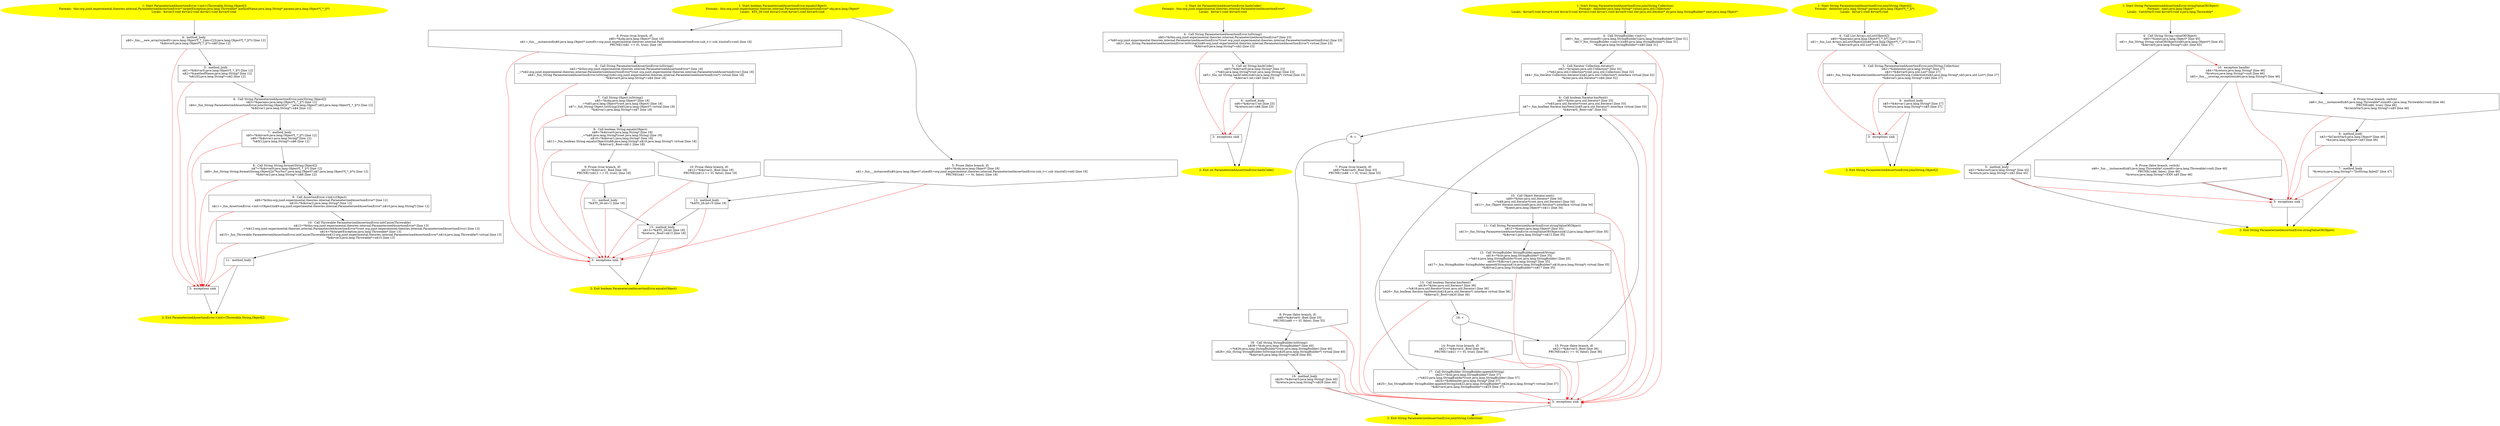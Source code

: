 /* @generated */
digraph cfg {
"org.junit.experimental.theories.internal.ParameterizedAssertionError.<init>(java.lang.Throwable,java.210fddaac3cef5e97d78d9be116874b1_1" [label="1: Start ParameterizedAssertionError.<init>(Throwable,String,Object[])\nFormals:  this:org.junit.experimental.theories.internal.ParameterizedAssertionError* targetException:java.lang.Throwable* methodName:java.lang.String* params:java.lang.Object*[_*_](*)\nLocals:  $irvar3:void $irvar2:void $irvar1:void $irvar0:void \n  " color=yellow style=filled]
	

	 "org.junit.experimental.theories.internal.ParameterizedAssertionError.<init>(java.lang.Throwable,java.210fddaac3cef5e97d78d9be116874b1_1" -> "org.junit.experimental.theories.internal.ParameterizedAssertionError.<init>(java.lang.Throwable,java.210fddaac3cef5e97d78d9be116874b1_4" ;
"org.junit.experimental.theories.internal.ParameterizedAssertionError.<init>(java.lang.Throwable,java.210fddaac3cef5e97d78d9be116874b1_2" [label="2: Exit ParameterizedAssertionError.<init>(Throwable,String,Object[]) \n  " color=yellow style=filled]
	

"org.junit.experimental.theories.internal.ParameterizedAssertionError.<init>(java.lang.Throwable,java.210fddaac3cef5e97d78d9be116874b1_3" [label="3:  exceptions sink \n  " shape="box"]
	

	 "org.junit.experimental.theories.internal.ParameterizedAssertionError.<init>(java.lang.Throwable,java.210fddaac3cef5e97d78d9be116874b1_3" -> "org.junit.experimental.theories.internal.ParameterizedAssertionError.<init>(java.lang.Throwable,java.210fddaac3cef5e97d78d9be116874b1_2" ;
"org.junit.experimental.theories.internal.ParameterizedAssertionError.<init>(java.lang.Throwable,java.210fddaac3cef5e97d78d9be116874b1_4" [label="4:  method_body \n   n$0=_fun___new_array(sizeof(t=java.lang.Object*[_*_];len=[2]):java.lang.Object*[_*_](*)) [line 12]\n  *&$irvar0:java.lang.Object*[_*_](*)=n$0 [line 12]\n " shape="box"]
	

	 "org.junit.experimental.theories.internal.ParameterizedAssertionError.<init>(java.lang.Throwable,java.210fddaac3cef5e97d78d9be116874b1_4" -> "org.junit.experimental.theories.internal.ParameterizedAssertionError.<init>(java.lang.Throwable,java.210fddaac3cef5e97d78d9be116874b1_5" ;
	 "org.junit.experimental.theories.internal.ParameterizedAssertionError.<init>(java.lang.Throwable,java.210fddaac3cef5e97d78d9be116874b1_4" -> "org.junit.experimental.theories.internal.ParameterizedAssertionError.<init>(java.lang.Throwable,java.210fddaac3cef5e97d78d9be116874b1_3" [color="red" ];
"org.junit.experimental.theories.internal.ParameterizedAssertionError.<init>(java.lang.Throwable,java.210fddaac3cef5e97d78d9be116874b1_5" [label="5:  method_body \n   n$1=*&$irvar0:java.lang.Object*[_*_](*) [line 12]\n  n$2=*&methodName:java.lang.String* [line 12]\n  *n$1[0]:java.lang.String*=n$2 [line 12]\n " shape="box"]
	

	 "org.junit.experimental.theories.internal.ParameterizedAssertionError.<init>(java.lang.Throwable,java.210fddaac3cef5e97d78d9be116874b1_5" -> "org.junit.experimental.theories.internal.ParameterizedAssertionError.<init>(java.lang.Throwable,java.210fddaac3cef5e97d78d9be116874b1_6" ;
	 "org.junit.experimental.theories.internal.ParameterizedAssertionError.<init>(java.lang.Throwable,java.210fddaac3cef5e97d78d9be116874b1_5" -> "org.junit.experimental.theories.internal.ParameterizedAssertionError.<init>(java.lang.Throwable,java.210fddaac3cef5e97d78d9be116874b1_3" [color="red" ];
"org.junit.experimental.theories.internal.ParameterizedAssertionError.<init>(java.lang.Throwable,java.210fddaac3cef5e97d78d9be116874b1_6" [label="6:  Call String ParameterizedAssertionError.join(String,Object[]) \n   n$3=*&params:java.lang.Object*[_*_](*) [line 12]\n  n$4=_fun_String ParameterizedAssertionError.join(String,Object[])(\", \":java.lang.Object*,n$3:java.lang.Object*[_*_](*)) [line 12]\n  *&$irvar1:java.lang.String*=n$4 [line 12]\n " shape="box"]
	

	 "org.junit.experimental.theories.internal.ParameterizedAssertionError.<init>(java.lang.Throwable,java.210fddaac3cef5e97d78d9be116874b1_6" -> "org.junit.experimental.theories.internal.ParameterizedAssertionError.<init>(java.lang.Throwable,java.210fddaac3cef5e97d78d9be116874b1_7" ;
	 "org.junit.experimental.theories.internal.ParameterizedAssertionError.<init>(java.lang.Throwable,java.210fddaac3cef5e97d78d9be116874b1_6" -> "org.junit.experimental.theories.internal.ParameterizedAssertionError.<init>(java.lang.Throwable,java.210fddaac3cef5e97d78d9be116874b1_3" [color="red" ];
"org.junit.experimental.theories.internal.ParameterizedAssertionError.<init>(java.lang.Throwable,java.210fddaac3cef5e97d78d9be116874b1_7" [label="7:  method_body \n   n$5=*&$irvar0:java.lang.Object*[_*_](*) [line 12]\n  n$6=*&$irvar1:java.lang.String* [line 12]\n  *n$5[1]:java.lang.String*=n$6 [line 12]\n " shape="box"]
	

	 "org.junit.experimental.theories.internal.ParameterizedAssertionError.<init>(java.lang.Throwable,java.210fddaac3cef5e97d78d9be116874b1_7" -> "org.junit.experimental.theories.internal.ParameterizedAssertionError.<init>(java.lang.Throwable,java.210fddaac3cef5e97d78d9be116874b1_8" ;
	 "org.junit.experimental.theories.internal.ParameterizedAssertionError.<init>(java.lang.Throwable,java.210fddaac3cef5e97d78d9be116874b1_7" -> "org.junit.experimental.theories.internal.ParameterizedAssertionError.<init>(java.lang.Throwable,java.210fddaac3cef5e97d78d9be116874b1_3" [color="red" ];
"org.junit.experimental.theories.internal.ParameterizedAssertionError.<init>(java.lang.Throwable,java.210fddaac3cef5e97d78d9be116874b1_8" [label="8:  Call String String.format(String,Object[]) \n   n$7=*&$irvar0:java.lang.Object*[_*_](*) [line 12]\n  n$8=_fun_String String.format(String,Object[])(\"%s(%s)\":java.lang.Object*,n$7:java.lang.Object*[_*_](*)) [line 12]\n  *&$irvar2:java.lang.String*=n$8 [line 12]\n " shape="box"]
	

	 "org.junit.experimental.theories.internal.ParameterizedAssertionError.<init>(java.lang.Throwable,java.210fddaac3cef5e97d78d9be116874b1_8" -> "org.junit.experimental.theories.internal.ParameterizedAssertionError.<init>(java.lang.Throwable,java.210fddaac3cef5e97d78d9be116874b1_9" ;
	 "org.junit.experimental.theories.internal.ParameterizedAssertionError.<init>(java.lang.Throwable,java.210fddaac3cef5e97d78d9be116874b1_8" -> "org.junit.experimental.theories.internal.ParameterizedAssertionError.<init>(java.lang.Throwable,java.210fddaac3cef5e97d78d9be116874b1_3" [color="red" ];
"org.junit.experimental.theories.internal.ParameterizedAssertionError.<init>(java.lang.Throwable,java.210fddaac3cef5e97d78d9be116874b1_9" [label="9:  Call AssertionError.<init>(Object) \n   n$9=*&this:org.junit.experimental.theories.internal.ParameterizedAssertionError* [line 12]\n  n$10=*&$irvar2:java.lang.String* [line 12]\n  n$11=_fun_AssertionError.<init>(Object)(n$9:org.junit.experimental.theories.internal.ParameterizedAssertionError*,n$10:java.lang.String*) [line 12]\n " shape="box"]
	

	 "org.junit.experimental.theories.internal.ParameterizedAssertionError.<init>(java.lang.Throwable,java.210fddaac3cef5e97d78d9be116874b1_9" -> "org.junit.experimental.theories.internal.ParameterizedAssertionError.<init>(java.lang.Throwable,java.210fddaac3cef5e97d78d9be116874b1_10" ;
	 "org.junit.experimental.theories.internal.ParameterizedAssertionError.<init>(java.lang.Throwable,java.210fddaac3cef5e97d78d9be116874b1_9" -> "org.junit.experimental.theories.internal.ParameterizedAssertionError.<init>(java.lang.Throwable,java.210fddaac3cef5e97d78d9be116874b1_3" [color="red" ];
"org.junit.experimental.theories.internal.ParameterizedAssertionError.<init>(java.lang.Throwable,java.210fddaac3cef5e97d78d9be116874b1_10" [label="10:  Call Throwable ParameterizedAssertionError.initCause(Throwable) \n   n$12=*&this:org.junit.experimental.theories.internal.ParameterizedAssertionError* [line 13]\n  _=*n$12:org.junit.experimental.theories.internal.ParameterizedAssertionError*(root org.junit.experimental.theories.internal.ParameterizedAssertionError) [line 13]\n  n$14=*&targetException:java.lang.Throwable* [line 13]\n  n$15=_fun_Throwable ParameterizedAssertionError.initCause(Throwable)(n$12:org.junit.experimental.theories.internal.ParameterizedAssertionError*,n$14:java.lang.Throwable*) virtual [line 13]\n  *&$irvar3:java.lang.Throwable*=n$15 [line 13]\n " shape="box"]
	

	 "org.junit.experimental.theories.internal.ParameterizedAssertionError.<init>(java.lang.Throwable,java.210fddaac3cef5e97d78d9be116874b1_10" -> "org.junit.experimental.theories.internal.ParameterizedAssertionError.<init>(java.lang.Throwable,java.210fddaac3cef5e97d78d9be116874b1_11" ;
	 "org.junit.experimental.theories.internal.ParameterizedAssertionError.<init>(java.lang.Throwable,java.210fddaac3cef5e97d78d9be116874b1_10" -> "org.junit.experimental.theories.internal.ParameterizedAssertionError.<init>(java.lang.Throwable,java.210fddaac3cef5e97d78d9be116874b1_3" [color="red" ];
"org.junit.experimental.theories.internal.ParameterizedAssertionError.<init>(java.lang.Throwable,java.210fddaac3cef5e97d78d9be116874b1_11" [label="11:  method_body \n  " shape="box"]
	

	 "org.junit.experimental.theories.internal.ParameterizedAssertionError.<init>(java.lang.Throwable,java.210fddaac3cef5e97d78d9be116874b1_11" -> "org.junit.experimental.theories.internal.ParameterizedAssertionError.<init>(java.lang.Throwable,java.210fddaac3cef5e97d78d9be116874b1_2" ;
	 "org.junit.experimental.theories.internal.ParameterizedAssertionError.<init>(java.lang.Throwable,java.210fddaac3cef5e97d78d9be116874b1_11" -> "org.junit.experimental.theories.internal.ParameterizedAssertionError.<init>(java.lang.Throwable,java.210fddaac3cef5e97d78d9be116874b1_3" [color="red" ];
"org.junit.experimental.theories.internal.ParameterizedAssertionError.equals(java.lang.Object):boolea.cec1b557834b8a85654606fbb4378b19_1" [label="1: Start boolean ParameterizedAssertionError.equals(Object)\nFormals:  this:org.junit.experimental.theories.internal.ParameterizedAssertionError* obj:java.lang.Object*\nLocals:  $T0_26:void $irvar2:void $irvar1:void $irvar0:void \n  " color=yellow style=filled]
	

	 "org.junit.experimental.theories.internal.ParameterizedAssertionError.equals(java.lang.Object):boolea.cec1b557834b8a85654606fbb4378b19_1" -> "org.junit.experimental.theories.internal.ParameterizedAssertionError.equals(java.lang.Object):boolea.cec1b557834b8a85654606fbb4378b19_4" ;
	 "org.junit.experimental.theories.internal.ParameterizedAssertionError.equals(java.lang.Object):boolea.cec1b557834b8a85654606fbb4378b19_1" -> "org.junit.experimental.theories.internal.ParameterizedAssertionError.equals(java.lang.Object):boolea.cec1b557834b8a85654606fbb4378b19_5" ;
"org.junit.experimental.theories.internal.ParameterizedAssertionError.equals(java.lang.Object):boolea.cec1b557834b8a85654606fbb4378b19_2" [label="2: Exit boolean ParameterizedAssertionError.equals(Object) \n  " color=yellow style=filled]
	

"org.junit.experimental.theories.internal.ParameterizedAssertionError.equals(java.lang.Object):boolea.cec1b557834b8a85654606fbb4378b19_3" [label="3:  exceptions sink \n  " shape="box"]
	

	 "org.junit.experimental.theories.internal.ParameterizedAssertionError.equals(java.lang.Object):boolea.cec1b557834b8a85654606fbb4378b19_3" -> "org.junit.experimental.theories.internal.ParameterizedAssertionError.equals(java.lang.Object):boolea.cec1b557834b8a85654606fbb4378b19_2" ;
"org.junit.experimental.theories.internal.ParameterizedAssertionError.equals(java.lang.Object):boolea.cec1b557834b8a85654606fbb4378b19_4" [label="4: Prune (true branch, if) \n   n$0=*&obj:java.lang.Object* [line 18]\n  n$1=_fun___instanceof(n$0:java.lang.Object*,sizeof(t=org.junit.experimental.theories.internal.ParameterizedAssertionError;sub_t=( sub )(instof)):void) [line 18]\n  PRUNE(!(n$1 == 0), true); [line 18]\n " shape="invhouse"]
	

	 "org.junit.experimental.theories.internal.ParameterizedAssertionError.equals(java.lang.Object):boolea.cec1b557834b8a85654606fbb4378b19_4" -> "org.junit.experimental.theories.internal.ParameterizedAssertionError.equals(java.lang.Object):boolea.cec1b557834b8a85654606fbb4378b19_6" ;
	 "org.junit.experimental.theories.internal.ParameterizedAssertionError.equals(java.lang.Object):boolea.cec1b557834b8a85654606fbb4378b19_4" -> "org.junit.experimental.theories.internal.ParameterizedAssertionError.equals(java.lang.Object):boolea.cec1b557834b8a85654606fbb4378b19_3" [color="red" ];
"org.junit.experimental.theories.internal.ParameterizedAssertionError.equals(java.lang.Object):boolea.cec1b557834b8a85654606fbb4378b19_5" [label="5: Prune (false branch, if) \n   n$0=*&obj:java.lang.Object* [line 18]\n  n$1=_fun___instanceof(n$0:java.lang.Object*,sizeof(t=org.junit.experimental.theories.internal.ParameterizedAssertionError;sub_t=( sub )(instof)):void) [line 18]\n  PRUNE((n$1 == 0), false); [line 18]\n " shape="invhouse"]
	

	 "org.junit.experimental.theories.internal.ParameterizedAssertionError.equals(java.lang.Object):boolea.cec1b557834b8a85654606fbb4378b19_5" -> "org.junit.experimental.theories.internal.ParameterizedAssertionError.equals(java.lang.Object):boolea.cec1b557834b8a85654606fbb4378b19_12" ;
	 "org.junit.experimental.theories.internal.ParameterizedAssertionError.equals(java.lang.Object):boolea.cec1b557834b8a85654606fbb4378b19_5" -> "org.junit.experimental.theories.internal.ParameterizedAssertionError.equals(java.lang.Object):boolea.cec1b557834b8a85654606fbb4378b19_3" [color="red" ];
"org.junit.experimental.theories.internal.ParameterizedAssertionError.equals(java.lang.Object):boolea.cec1b557834b8a85654606fbb4378b19_6" [label="6:  Call String ParameterizedAssertionError.toString() \n   n$2=*&this:org.junit.experimental.theories.internal.ParameterizedAssertionError* [line 18]\n  _=*n$2:org.junit.experimental.theories.internal.ParameterizedAssertionError*(root org.junit.experimental.theories.internal.ParameterizedAssertionError) [line 18]\n  n$4=_fun_String ParameterizedAssertionError.toString()(n$2:org.junit.experimental.theories.internal.ParameterizedAssertionError*) virtual [line 18]\n  *&$irvar0:java.lang.String*=n$4 [line 18]\n " shape="box"]
	

	 "org.junit.experimental.theories.internal.ParameterizedAssertionError.equals(java.lang.Object):boolea.cec1b557834b8a85654606fbb4378b19_6" -> "org.junit.experimental.theories.internal.ParameterizedAssertionError.equals(java.lang.Object):boolea.cec1b557834b8a85654606fbb4378b19_7" ;
	 "org.junit.experimental.theories.internal.ParameterizedAssertionError.equals(java.lang.Object):boolea.cec1b557834b8a85654606fbb4378b19_6" -> "org.junit.experimental.theories.internal.ParameterizedAssertionError.equals(java.lang.Object):boolea.cec1b557834b8a85654606fbb4378b19_3" [color="red" ];
"org.junit.experimental.theories.internal.ParameterizedAssertionError.equals(java.lang.Object):boolea.cec1b557834b8a85654606fbb4378b19_7" [label="7:  Call String Object.toString() \n   n$5=*&obj:java.lang.Object* [line 18]\n  _=*n$5:java.lang.Object*(root java.lang.Object) [line 18]\n  n$7=_fun_String Object.toString()(n$5:java.lang.Object*) virtual [line 18]\n  *&$irvar1:java.lang.String*=n$7 [line 18]\n " shape="box"]
	

	 "org.junit.experimental.theories.internal.ParameterizedAssertionError.equals(java.lang.Object):boolea.cec1b557834b8a85654606fbb4378b19_7" -> "org.junit.experimental.theories.internal.ParameterizedAssertionError.equals(java.lang.Object):boolea.cec1b557834b8a85654606fbb4378b19_8" ;
	 "org.junit.experimental.theories.internal.ParameterizedAssertionError.equals(java.lang.Object):boolea.cec1b557834b8a85654606fbb4378b19_7" -> "org.junit.experimental.theories.internal.ParameterizedAssertionError.equals(java.lang.Object):boolea.cec1b557834b8a85654606fbb4378b19_3" [color="red" ];
"org.junit.experimental.theories.internal.ParameterizedAssertionError.equals(java.lang.Object):boolea.cec1b557834b8a85654606fbb4378b19_8" [label="8:  Call boolean String.equals(Object) \n   n$8=*&$irvar0:java.lang.String* [line 18]\n  _=*n$8:java.lang.String*(root java.lang.String) [line 18]\n  n$10=*&$irvar1:java.lang.String* [line 18]\n  n$11=_fun_boolean String.equals(Object)(n$8:java.lang.String*,n$10:java.lang.String*) virtual [line 18]\n  *&$irvar2:_Bool=n$11 [line 18]\n " shape="box"]
	

	 "org.junit.experimental.theories.internal.ParameterizedAssertionError.equals(java.lang.Object):boolea.cec1b557834b8a85654606fbb4378b19_8" -> "org.junit.experimental.theories.internal.ParameterizedAssertionError.equals(java.lang.Object):boolea.cec1b557834b8a85654606fbb4378b19_9" ;
	 "org.junit.experimental.theories.internal.ParameterizedAssertionError.equals(java.lang.Object):boolea.cec1b557834b8a85654606fbb4378b19_8" -> "org.junit.experimental.theories.internal.ParameterizedAssertionError.equals(java.lang.Object):boolea.cec1b557834b8a85654606fbb4378b19_10" ;
	 "org.junit.experimental.theories.internal.ParameterizedAssertionError.equals(java.lang.Object):boolea.cec1b557834b8a85654606fbb4378b19_8" -> "org.junit.experimental.theories.internal.ParameterizedAssertionError.equals(java.lang.Object):boolea.cec1b557834b8a85654606fbb4378b19_3" [color="red" ];
"org.junit.experimental.theories.internal.ParameterizedAssertionError.equals(java.lang.Object):boolea.cec1b557834b8a85654606fbb4378b19_9" [label="9: Prune (true branch, if) \n   n$12=*&$irvar2:_Bool [line 18]\n  PRUNE(!(n$12 == 0), true); [line 18]\n " shape="invhouse"]
	

	 "org.junit.experimental.theories.internal.ParameterizedAssertionError.equals(java.lang.Object):boolea.cec1b557834b8a85654606fbb4378b19_9" -> "org.junit.experimental.theories.internal.ParameterizedAssertionError.equals(java.lang.Object):boolea.cec1b557834b8a85654606fbb4378b19_11" ;
	 "org.junit.experimental.theories.internal.ParameterizedAssertionError.equals(java.lang.Object):boolea.cec1b557834b8a85654606fbb4378b19_9" -> "org.junit.experimental.theories.internal.ParameterizedAssertionError.equals(java.lang.Object):boolea.cec1b557834b8a85654606fbb4378b19_3" [color="red" ];
"org.junit.experimental.theories.internal.ParameterizedAssertionError.equals(java.lang.Object):boolea.cec1b557834b8a85654606fbb4378b19_10" [label="10: Prune (false branch, if) \n   n$12=*&$irvar2:_Bool [line 18]\n  PRUNE((n$12 == 0), false); [line 18]\n " shape="invhouse"]
	

	 "org.junit.experimental.theories.internal.ParameterizedAssertionError.equals(java.lang.Object):boolea.cec1b557834b8a85654606fbb4378b19_10" -> "org.junit.experimental.theories.internal.ParameterizedAssertionError.equals(java.lang.Object):boolea.cec1b557834b8a85654606fbb4378b19_12" ;
	 "org.junit.experimental.theories.internal.ParameterizedAssertionError.equals(java.lang.Object):boolea.cec1b557834b8a85654606fbb4378b19_10" -> "org.junit.experimental.theories.internal.ParameterizedAssertionError.equals(java.lang.Object):boolea.cec1b557834b8a85654606fbb4378b19_3" [color="red" ];
"org.junit.experimental.theories.internal.ParameterizedAssertionError.equals(java.lang.Object):boolea.cec1b557834b8a85654606fbb4378b19_11" [label="11:  method_body \n   *&$T0_26:int=1 [line 18]\n " shape="box"]
	

	 "org.junit.experimental.theories.internal.ParameterizedAssertionError.equals(java.lang.Object):boolea.cec1b557834b8a85654606fbb4378b19_11" -> "org.junit.experimental.theories.internal.ParameterizedAssertionError.equals(java.lang.Object):boolea.cec1b557834b8a85654606fbb4378b19_13" ;
	 "org.junit.experimental.theories.internal.ParameterizedAssertionError.equals(java.lang.Object):boolea.cec1b557834b8a85654606fbb4378b19_11" -> "org.junit.experimental.theories.internal.ParameterizedAssertionError.equals(java.lang.Object):boolea.cec1b557834b8a85654606fbb4378b19_3" [color="red" ];
"org.junit.experimental.theories.internal.ParameterizedAssertionError.equals(java.lang.Object):boolea.cec1b557834b8a85654606fbb4378b19_12" [label="12:  method_body \n   *&$T0_26:int=0 [line 18]\n " shape="box"]
	

	 "org.junit.experimental.theories.internal.ParameterizedAssertionError.equals(java.lang.Object):boolea.cec1b557834b8a85654606fbb4378b19_12" -> "org.junit.experimental.theories.internal.ParameterizedAssertionError.equals(java.lang.Object):boolea.cec1b557834b8a85654606fbb4378b19_13" ;
	 "org.junit.experimental.theories.internal.ParameterizedAssertionError.equals(java.lang.Object):boolea.cec1b557834b8a85654606fbb4378b19_12" -> "org.junit.experimental.theories.internal.ParameterizedAssertionError.equals(java.lang.Object):boolea.cec1b557834b8a85654606fbb4378b19_3" [color="red" ];
"org.junit.experimental.theories.internal.ParameterizedAssertionError.equals(java.lang.Object):boolea.cec1b557834b8a85654606fbb4378b19_13" [label="13:  method_body \n   n$13=*&$T0_26:int [line 18]\n  *&return:_Bool=n$13 [line 18]\n " shape="box"]
	

	 "org.junit.experimental.theories.internal.ParameterizedAssertionError.equals(java.lang.Object):boolea.cec1b557834b8a85654606fbb4378b19_13" -> "org.junit.experimental.theories.internal.ParameterizedAssertionError.equals(java.lang.Object):boolea.cec1b557834b8a85654606fbb4378b19_2" ;
	 "org.junit.experimental.theories.internal.ParameterizedAssertionError.equals(java.lang.Object):boolea.cec1b557834b8a85654606fbb4378b19_13" -> "org.junit.experimental.theories.internal.ParameterizedAssertionError.equals(java.lang.Object):boolea.cec1b557834b8a85654606fbb4378b19_3" [color="red" ];
"org.junit.experimental.theories.internal.ParameterizedAssertionError.hashCode():int.720daf530a0baebf4e97528c90028596_1" [label="1: Start int ParameterizedAssertionError.hashCode()\nFormals:  this:org.junit.experimental.theories.internal.ParameterizedAssertionError*\nLocals:  $irvar1:void $irvar0:void \n  " color=yellow style=filled]
	

	 "org.junit.experimental.theories.internal.ParameterizedAssertionError.hashCode():int.720daf530a0baebf4e97528c90028596_1" -> "org.junit.experimental.theories.internal.ParameterizedAssertionError.hashCode():int.720daf530a0baebf4e97528c90028596_4" ;
"org.junit.experimental.theories.internal.ParameterizedAssertionError.hashCode():int.720daf530a0baebf4e97528c90028596_2" [label="2: Exit int ParameterizedAssertionError.hashCode() \n  " color=yellow style=filled]
	

"org.junit.experimental.theories.internal.ParameterizedAssertionError.hashCode():int.720daf530a0baebf4e97528c90028596_3" [label="3:  exceptions sink \n  " shape="box"]
	

	 "org.junit.experimental.theories.internal.ParameterizedAssertionError.hashCode():int.720daf530a0baebf4e97528c90028596_3" -> "org.junit.experimental.theories.internal.ParameterizedAssertionError.hashCode():int.720daf530a0baebf4e97528c90028596_2" ;
"org.junit.experimental.theories.internal.ParameterizedAssertionError.hashCode():int.720daf530a0baebf4e97528c90028596_4" [label="4:  Call String ParameterizedAssertionError.toString() \n   n$0=*&this:org.junit.experimental.theories.internal.ParameterizedAssertionError* [line 23]\n  _=*n$0:org.junit.experimental.theories.internal.ParameterizedAssertionError*(root org.junit.experimental.theories.internal.ParameterizedAssertionError) [line 23]\n  n$2=_fun_String ParameterizedAssertionError.toString()(n$0:org.junit.experimental.theories.internal.ParameterizedAssertionError*) virtual [line 23]\n  *&$irvar0:java.lang.String*=n$2 [line 23]\n " shape="box"]
	

	 "org.junit.experimental.theories.internal.ParameterizedAssertionError.hashCode():int.720daf530a0baebf4e97528c90028596_4" -> "org.junit.experimental.theories.internal.ParameterizedAssertionError.hashCode():int.720daf530a0baebf4e97528c90028596_5" ;
	 "org.junit.experimental.theories.internal.ParameterizedAssertionError.hashCode():int.720daf530a0baebf4e97528c90028596_4" -> "org.junit.experimental.theories.internal.ParameterizedAssertionError.hashCode():int.720daf530a0baebf4e97528c90028596_3" [color="red" ];
"org.junit.experimental.theories.internal.ParameterizedAssertionError.hashCode():int.720daf530a0baebf4e97528c90028596_5" [label="5:  Call int String.hashCode() \n   n$3=*&$irvar0:java.lang.String* [line 23]\n  _=*n$3:java.lang.String*(root java.lang.String) [line 23]\n  n$5=_fun_int String.hashCode()(n$3:java.lang.String*) virtual [line 23]\n  *&$irvar1:int=n$5 [line 23]\n " shape="box"]
	

	 "org.junit.experimental.theories.internal.ParameterizedAssertionError.hashCode():int.720daf530a0baebf4e97528c90028596_5" -> "org.junit.experimental.theories.internal.ParameterizedAssertionError.hashCode():int.720daf530a0baebf4e97528c90028596_6" ;
	 "org.junit.experimental.theories.internal.ParameterizedAssertionError.hashCode():int.720daf530a0baebf4e97528c90028596_5" -> "org.junit.experimental.theories.internal.ParameterizedAssertionError.hashCode():int.720daf530a0baebf4e97528c90028596_3" [color="red" ];
"org.junit.experimental.theories.internal.ParameterizedAssertionError.hashCode():int.720daf530a0baebf4e97528c90028596_6" [label="6:  method_body \n   n$6=*&$irvar1:int [line 23]\n  *&return:int=n$6 [line 23]\n " shape="box"]
	

	 "org.junit.experimental.theories.internal.ParameterizedAssertionError.hashCode():int.720daf530a0baebf4e97528c90028596_6" -> "org.junit.experimental.theories.internal.ParameterizedAssertionError.hashCode():int.720daf530a0baebf4e97528c90028596_2" ;
	 "org.junit.experimental.theories.internal.ParameterizedAssertionError.hashCode():int.720daf530a0baebf4e97528c90028596_6" -> "org.junit.experimental.theories.internal.ParameterizedAssertionError.hashCode():int.720daf530a0baebf4e97528c90028596_3" [color="red" ];
"org.junit.experimental.theories.internal.ParameterizedAssertionError.join(java.lang.String,java.util.0d50cf0ed9c49e239741db547b2fb318_1" [label="1: Start String ParameterizedAssertionError.join(String,Collection)\nFormals:  delimiter:java.lang.String* values:java.util.Collection*\nLocals:  $irvar5:void $irvar4:void $irvar3:void $irvar2:void $irvar1:void $irvar0:void iter:java.util.Iterator* sb:java.lang.StringBuilder* next:java.lang.Object* \n  " color=yellow style=filled]
	

	 "org.junit.experimental.theories.internal.ParameterizedAssertionError.join(java.lang.String,java.util.0d50cf0ed9c49e239741db547b2fb318_1" -> "org.junit.experimental.theories.internal.ParameterizedAssertionError.join(java.lang.String,java.util.0d50cf0ed9c49e239741db547b2fb318_4" ;
"org.junit.experimental.theories.internal.ParameterizedAssertionError.join(java.lang.String,java.util.0d50cf0ed9c49e239741db547b2fb318_2" [label="2: Exit String ParameterizedAssertionError.join(String,Collection) \n  " color=yellow style=filled]
	

"org.junit.experimental.theories.internal.ParameterizedAssertionError.join(java.lang.String,java.util.0d50cf0ed9c49e239741db547b2fb318_3" [label="3:  exceptions sink \n  " shape="box"]
	

	 "org.junit.experimental.theories.internal.ParameterizedAssertionError.join(java.lang.String,java.util.0d50cf0ed9c49e239741db547b2fb318_3" -> "org.junit.experimental.theories.internal.ParameterizedAssertionError.join(java.lang.String,java.util.0d50cf0ed9c49e239741db547b2fb318_2" ;
"org.junit.experimental.theories.internal.ParameterizedAssertionError.join(java.lang.String,java.util.0d50cf0ed9c49e239741db547b2fb318_4" [label="4:  Call StringBuilder.<init>() \n   n$0=_fun___new(sizeof(t=java.lang.StringBuilder):java.lang.StringBuilder*) [line 31]\n  n$1=_fun_StringBuilder.<init>()(n$0:java.lang.StringBuilder*) [line 31]\n  *&sb:java.lang.StringBuilder*=n$0 [line 31]\n " shape="box"]
	

	 "org.junit.experimental.theories.internal.ParameterizedAssertionError.join(java.lang.String,java.util.0d50cf0ed9c49e239741db547b2fb318_4" -> "org.junit.experimental.theories.internal.ParameterizedAssertionError.join(java.lang.String,java.util.0d50cf0ed9c49e239741db547b2fb318_5" ;
	 "org.junit.experimental.theories.internal.ParameterizedAssertionError.join(java.lang.String,java.util.0d50cf0ed9c49e239741db547b2fb318_4" -> "org.junit.experimental.theories.internal.ParameterizedAssertionError.join(java.lang.String,java.util.0d50cf0ed9c49e239741db547b2fb318_3" [color="red" ];
"org.junit.experimental.theories.internal.ParameterizedAssertionError.join(java.lang.String,java.util.0d50cf0ed9c49e239741db547b2fb318_5" [label="5:  Call Iterator Collection.iterator() \n   n$2=*&values:java.util.Collection* [line 32]\n  _=*n$2:java.util.Collection*(root java.util.Collection) [line 32]\n  n$4=_fun_Iterator Collection.iterator()(n$2:java.util.Collection*) interface virtual [line 32]\n  *&iter:java.util.Iterator*=n$4 [line 32]\n " shape="box"]
	

	 "org.junit.experimental.theories.internal.ParameterizedAssertionError.join(java.lang.String,java.util.0d50cf0ed9c49e239741db547b2fb318_5" -> "org.junit.experimental.theories.internal.ParameterizedAssertionError.join(java.lang.String,java.util.0d50cf0ed9c49e239741db547b2fb318_6" ;
	 "org.junit.experimental.theories.internal.ParameterizedAssertionError.join(java.lang.String,java.util.0d50cf0ed9c49e239741db547b2fb318_5" -> "org.junit.experimental.theories.internal.ParameterizedAssertionError.join(java.lang.String,java.util.0d50cf0ed9c49e239741db547b2fb318_3" [color="red" ];
"org.junit.experimental.theories.internal.ParameterizedAssertionError.join(java.lang.String,java.util.0d50cf0ed9c49e239741db547b2fb318_6" [label="6:  Call boolean Iterator.hasNext() \n   n$5=*&iter:java.util.Iterator* [line 33]\n  _=*n$5:java.util.Iterator*(root java.util.Iterator) [line 33]\n  n$7=_fun_boolean Iterator.hasNext()(n$5:java.util.Iterator*) interface virtual [line 33]\n  *&$irvar0:_Bool=n$7 [line 33]\n " shape="box"]
	

	 "org.junit.experimental.theories.internal.ParameterizedAssertionError.join(java.lang.String,java.util.0d50cf0ed9c49e239741db547b2fb318_6" -> "org.junit.experimental.theories.internal.ParameterizedAssertionError.join(java.lang.String,java.util.0d50cf0ed9c49e239741db547b2fb318_9" ;
	 "org.junit.experimental.theories.internal.ParameterizedAssertionError.join(java.lang.String,java.util.0d50cf0ed9c49e239741db547b2fb318_6" -> "org.junit.experimental.theories.internal.ParameterizedAssertionError.join(java.lang.String,java.util.0d50cf0ed9c49e239741db547b2fb318_3" [color="red" ];
"org.junit.experimental.theories.internal.ParameterizedAssertionError.join(java.lang.String,java.util.0d50cf0ed9c49e239741db547b2fb318_7" [label="7: Prune (true branch, if) \n   n$8=*&$irvar0:_Bool [line 33]\n  PRUNE(!(n$8 == 0), true); [line 33]\n " shape="invhouse"]
	

	 "org.junit.experimental.theories.internal.ParameterizedAssertionError.join(java.lang.String,java.util.0d50cf0ed9c49e239741db547b2fb318_7" -> "org.junit.experimental.theories.internal.ParameterizedAssertionError.join(java.lang.String,java.util.0d50cf0ed9c49e239741db547b2fb318_10" ;
	 "org.junit.experimental.theories.internal.ParameterizedAssertionError.join(java.lang.String,java.util.0d50cf0ed9c49e239741db547b2fb318_7" -> "org.junit.experimental.theories.internal.ParameterizedAssertionError.join(java.lang.String,java.util.0d50cf0ed9c49e239741db547b2fb318_3" [color="red" ];
"org.junit.experimental.theories.internal.ParameterizedAssertionError.join(java.lang.String,java.util.0d50cf0ed9c49e239741db547b2fb318_8" [label="8: Prune (false branch, if) \n   n$8=*&$irvar0:_Bool [line 33]\n  PRUNE((n$8 == 0), false); [line 33]\n " shape="invhouse"]
	

	 "org.junit.experimental.theories.internal.ParameterizedAssertionError.join(java.lang.String,java.util.0d50cf0ed9c49e239741db547b2fb318_8" -> "org.junit.experimental.theories.internal.ParameterizedAssertionError.join(java.lang.String,java.util.0d50cf0ed9c49e239741db547b2fb318_18" ;
	 "org.junit.experimental.theories.internal.ParameterizedAssertionError.join(java.lang.String,java.util.0d50cf0ed9c49e239741db547b2fb318_8" -> "org.junit.experimental.theories.internal.ParameterizedAssertionError.join(java.lang.String,java.util.0d50cf0ed9c49e239741db547b2fb318_3" [color="red" ];
"org.junit.experimental.theories.internal.ParameterizedAssertionError.join(java.lang.String,java.util.0d50cf0ed9c49e239741db547b2fb318_9" [label="9: + \n  " ]
	

	 "org.junit.experimental.theories.internal.ParameterizedAssertionError.join(java.lang.String,java.util.0d50cf0ed9c49e239741db547b2fb318_9" -> "org.junit.experimental.theories.internal.ParameterizedAssertionError.join(java.lang.String,java.util.0d50cf0ed9c49e239741db547b2fb318_7" ;
	 "org.junit.experimental.theories.internal.ParameterizedAssertionError.join(java.lang.String,java.util.0d50cf0ed9c49e239741db547b2fb318_9" -> "org.junit.experimental.theories.internal.ParameterizedAssertionError.join(java.lang.String,java.util.0d50cf0ed9c49e239741db547b2fb318_8" ;
"org.junit.experimental.theories.internal.ParameterizedAssertionError.join(java.lang.String,java.util.0d50cf0ed9c49e239741db547b2fb318_10" [label="10:  Call Object Iterator.next() \n   n$9=*&iter:java.util.Iterator* [line 34]\n  _=*n$9:java.util.Iterator*(root java.util.Iterator) [line 34]\n  n$11=_fun_Object Iterator.next()(n$9:java.util.Iterator*) interface virtual [line 34]\n  *&next:java.lang.Object*=n$11 [line 34]\n " shape="box"]
	

	 "org.junit.experimental.theories.internal.ParameterizedAssertionError.join(java.lang.String,java.util.0d50cf0ed9c49e239741db547b2fb318_10" -> "org.junit.experimental.theories.internal.ParameterizedAssertionError.join(java.lang.String,java.util.0d50cf0ed9c49e239741db547b2fb318_11" ;
	 "org.junit.experimental.theories.internal.ParameterizedAssertionError.join(java.lang.String,java.util.0d50cf0ed9c49e239741db547b2fb318_10" -> "org.junit.experimental.theories.internal.ParameterizedAssertionError.join(java.lang.String,java.util.0d50cf0ed9c49e239741db547b2fb318_3" [color="red" ];
"org.junit.experimental.theories.internal.ParameterizedAssertionError.join(java.lang.String,java.util.0d50cf0ed9c49e239741db547b2fb318_11" [label="11:  Call String ParameterizedAssertionError.stringValueOf(Object) \n   n$12=*&next:java.lang.Object* [line 35]\n  n$13=_fun_String ParameterizedAssertionError.stringValueOf(Object)(n$12:java.lang.Object*) [line 35]\n  *&$irvar1:java.lang.String*=n$13 [line 35]\n " shape="box"]
	

	 "org.junit.experimental.theories.internal.ParameterizedAssertionError.join(java.lang.String,java.util.0d50cf0ed9c49e239741db547b2fb318_11" -> "org.junit.experimental.theories.internal.ParameterizedAssertionError.join(java.lang.String,java.util.0d50cf0ed9c49e239741db547b2fb318_12" ;
	 "org.junit.experimental.theories.internal.ParameterizedAssertionError.join(java.lang.String,java.util.0d50cf0ed9c49e239741db547b2fb318_11" -> "org.junit.experimental.theories.internal.ParameterizedAssertionError.join(java.lang.String,java.util.0d50cf0ed9c49e239741db547b2fb318_3" [color="red" ];
"org.junit.experimental.theories.internal.ParameterizedAssertionError.join(java.lang.String,java.util.0d50cf0ed9c49e239741db547b2fb318_12" [label="12:  Call StringBuilder StringBuilder.append(String) \n   n$14=*&sb:java.lang.StringBuilder* [line 35]\n  _=*n$14:java.lang.StringBuilder*(root java.lang.StringBuilder) [line 35]\n  n$16=*&$irvar1:java.lang.String* [line 35]\n  n$17=_fun_StringBuilder StringBuilder.append(String)(n$14:java.lang.StringBuilder*,n$16:java.lang.String*) virtual [line 35]\n  *&$irvar2:java.lang.StringBuilder*=n$17 [line 35]\n " shape="box"]
	

	 "org.junit.experimental.theories.internal.ParameterizedAssertionError.join(java.lang.String,java.util.0d50cf0ed9c49e239741db547b2fb318_12" -> "org.junit.experimental.theories.internal.ParameterizedAssertionError.join(java.lang.String,java.util.0d50cf0ed9c49e239741db547b2fb318_13" ;
	 "org.junit.experimental.theories.internal.ParameterizedAssertionError.join(java.lang.String,java.util.0d50cf0ed9c49e239741db547b2fb318_12" -> "org.junit.experimental.theories.internal.ParameterizedAssertionError.join(java.lang.String,java.util.0d50cf0ed9c49e239741db547b2fb318_3" [color="red" ];
"org.junit.experimental.theories.internal.ParameterizedAssertionError.join(java.lang.String,java.util.0d50cf0ed9c49e239741db547b2fb318_13" [label="13:  Call boolean Iterator.hasNext() \n   n$18=*&iter:java.util.Iterator* [line 36]\n  _=*n$18:java.util.Iterator*(root java.util.Iterator) [line 36]\n  n$20=_fun_boolean Iterator.hasNext()(n$18:java.util.Iterator*) interface virtual [line 36]\n  *&$irvar3:_Bool=n$20 [line 36]\n " shape="box"]
	

	 "org.junit.experimental.theories.internal.ParameterizedAssertionError.join(java.lang.String,java.util.0d50cf0ed9c49e239741db547b2fb318_13" -> "org.junit.experimental.theories.internal.ParameterizedAssertionError.join(java.lang.String,java.util.0d50cf0ed9c49e239741db547b2fb318_16" ;
	 "org.junit.experimental.theories.internal.ParameterizedAssertionError.join(java.lang.String,java.util.0d50cf0ed9c49e239741db547b2fb318_13" -> "org.junit.experimental.theories.internal.ParameterizedAssertionError.join(java.lang.String,java.util.0d50cf0ed9c49e239741db547b2fb318_3" [color="red" ];
"org.junit.experimental.theories.internal.ParameterizedAssertionError.join(java.lang.String,java.util.0d50cf0ed9c49e239741db547b2fb318_14" [label="14: Prune (true branch, if) \n   n$21=*&$irvar3:_Bool [line 36]\n  PRUNE(!(n$21 == 0), true); [line 36]\n " shape="invhouse"]
	

	 "org.junit.experimental.theories.internal.ParameterizedAssertionError.join(java.lang.String,java.util.0d50cf0ed9c49e239741db547b2fb318_14" -> "org.junit.experimental.theories.internal.ParameterizedAssertionError.join(java.lang.String,java.util.0d50cf0ed9c49e239741db547b2fb318_17" ;
	 "org.junit.experimental.theories.internal.ParameterizedAssertionError.join(java.lang.String,java.util.0d50cf0ed9c49e239741db547b2fb318_14" -> "org.junit.experimental.theories.internal.ParameterizedAssertionError.join(java.lang.String,java.util.0d50cf0ed9c49e239741db547b2fb318_3" [color="red" ];
"org.junit.experimental.theories.internal.ParameterizedAssertionError.join(java.lang.String,java.util.0d50cf0ed9c49e239741db547b2fb318_15" [label="15: Prune (false branch, if) \n   n$21=*&$irvar3:_Bool [line 36]\n  PRUNE((n$21 == 0), false); [line 36]\n " shape="invhouse"]
	

	 "org.junit.experimental.theories.internal.ParameterizedAssertionError.join(java.lang.String,java.util.0d50cf0ed9c49e239741db547b2fb318_15" -> "org.junit.experimental.theories.internal.ParameterizedAssertionError.join(java.lang.String,java.util.0d50cf0ed9c49e239741db547b2fb318_6" ;
	 "org.junit.experimental.theories.internal.ParameterizedAssertionError.join(java.lang.String,java.util.0d50cf0ed9c49e239741db547b2fb318_15" -> "org.junit.experimental.theories.internal.ParameterizedAssertionError.join(java.lang.String,java.util.0d50cf0ed9c49e239741db547b2fb318_3" [color="red" ];
"org.junit.experimental.theories.internal.ParameterizedAssertionError.join(java.lang.String,java.util.0d50cf0ed9c49e239741db547b2fb318_16" [label="16: + \n  " ]
	

	 "org.junit.experimental.theories.internal.ParameterizedAssertionError.join(java.lang.String,java.util.0d50cf0ed9c49e239741db547b2fb318_16" -> "org.junit.experimental.theories.internal.ParameterizedAssertionError.join(java.lang.String,java.util.0d50cf0ed9c49e239741db547b2fb318_14" ;
	 "org.junit.experimental.theories.internal.ParameterizedAssertionError.join(java.lang.String,java.util.0d50cf0ed9c49e239741db547b2fb318_16" -> "org.junit.experimental.theories.internal.ParameterizedAssertionError.join(java.lang.String,java.util.0d50cf0ed9c49e239741db547b2fb318_15" ;
"org.junit.experimental.theories.internal.ParameterizedAssertionError.join(java.lang.String,java.util.0d50cf0ed9c49e239741db547b2fb318_17" [label="17:  Call StringBuilder StringBuilder.append(String) \n   n$22=*&sb:java.lang.StringBuilder* [line 37]\n  _=*n$22:java.lang.StringBuilder*(root java.lang.StringBuilder) [line 37]\n  n$24=*&delimiter:java.lang.String* [line 37]\n  n$25=_fun_StringBuilder StringBuilder.append(String)(n$22:java.lang.StringBuilder*,n$24:java.lang.String*) virtual [line 37]\n  *&$irvar4:java.lang.StringBuilder*=n$25 [line 37]\n " shape="box"]
	

	 "org.junit.experimental.theories.internal.ParameterizedAssertionError.join(java.lang.String,java.util.0d50cf0ed9c49e239741db547b2fb318_17" -> "org.junit.experimental.theories.internal.ParameterizedAssertionError.join(java.lang.String,java.util.0d50cf0ed9c49e239741db547b2fb318_6" ;
	 "org.junit.experimental.theories.internal.ParameterizedAssertionError.join(java.lang.String,java.util.0d50cf0ed9c49e239741db547b2fb318_17" -> "org.junit.experimental.theories.internal.ParameterizedAssertionError.join(java.lang.String,java.util.0d50cf0ed9c49e239741db547b2fb318_3" [color="red" ];
"org.junit.experimental.theories.internal.ParameterizedAssertionError.join(java.lang.String,java.util.0d50cf0ed9c49e239741db547b2fb318_18" [label="18:  Call String StringBuilder.toString() \n   n$26=*&sb:java.lang.StringBuilder* [line 40]\n  _=*n$26:java.lang.StringBuilder*(root java.lang.StringBuilder) [line 40]\n  n$28=_fun_String StringBuilder.toString()(n$26:java.lang.StringBuilder*) virtual [line 40]\n  *&$irvar5:java.lang.String*=n$28 [line 40]\n " shape="box"]
	

	 "org.junit.experimental.theories.internal.ParameterizedAssertionError.join(java.lang.String,java.util.0d50cf0ed9c49e239741db547b2fb318_18" -> "org.junit.experimental.theories.internal.ParameterizedAssertionError.join(java.lang.String,java.util.0d50cf0ed9c49e239741db547b2fb318_19" ;
	 "org.junit.experimental.theories.internal.ParameterizedAssertionError.join(java.lang.String,java.util.0d50cf0ed9c49e239741db547b2fb318_18" -> "org.junit.experimental.theories.internal.ParameterizedAssertionError.join(java.lang.String,java.util.0d50cf0ed9c49e239741db547b2fb318_3" [color="red" ];
"org.junit.experimental.theories.internal.ParameterizedAssertionError.join(java.lang.String,java.util.0d50cf0ed9c49e239741db547b2fb318_19" [label="19:  method_body \n   n$29=*&$irvar5:java.lang.String* [line 40]\n  *&return:java.lang.String*=n$29 [line 40]\n " shape="box"]
	

	 "org.junit.experimental.theories.internal.ParameterizedAssertionError.join(java.lang.String,java.util.0d50cf0ed9c49e239741db547b2fb318_19" -> "org.junit.experimental.theories.internal.ParameterizedAssertionError.join(java.lang.String,java.util.0d50cf0ed9c49e239741db547b2fb318_2" ;
	 "org.junit.experimental.theories.internal.ParameterizedAssertionError.join(java.lang.String,java.util.0d50cf0ed9c49e239741db547b2fb318_19" -> "org.junit.experimental.theories.internal.ParameterizedAssertionError.join(java.lang.String,java.util.0d50cf0ed9c49e239741db547b2fb318_3" [color="red" ];
"org.junit.experimental.theories.internal.ParameterizedAssertionError.join(java.lang.String,java.lang.dcadccfab327b4cb7cfec68c421c6b44_1" [label="1: Start String ParameterizedAssertionError.join(String,Object[])\nFormals:  delimiter:java.lang.String* params:java.lang.Object*[_*_](*)\nLocals:  $irvar1:void $irvar0:void \n  " color=yellow style=filled]
	

	 "org.junit.experimental.theories.internal.ParameterizedAssertionError.join(java.lang.String,java.lang.dcadccfab327b4cb7cfec68c421c6b44_1" -> "org.junit.experimental.theories.internal.ParameterizedAssertionError.join(java.lang.String,java.lang.dcadccfab327b4cb7cfec68c421c6b44_4" ;
"org.junit.experimental.theories.internal.ParameterizedAssertionError.join(java.lang.String,java.lang.dcadccfab327b4cb7cfec68c421c6b44_2" [label="2: Exit String ParameterizedAssertionError.join(String,Object[]) \n  " color=yellow style=filled]
	

"org.junit.experimental.theories.internal.ParameterizedAssertionError.join(java.lang.String,java.lang.dcadccfab327b4cb7cfec68c421c6b44_3" [label="3:  exceptions sink \n  " shape="box"]
	

	 "org.junit.experimental.theories.internal.ParameterizedAssertionError.join(java.lang.String,java.lang.dcadccfab327b4cb7cfec68c421c6b44_3" -> "org.junit.experimental.theories.internal.ParameterizedAssertionError.join(java.lang.String,java.lang.dcadccfab327b4cb7cfec68c421c6b44_2" ;
"org.junit.experimental.theories.internal.ParameterizedAssertionError.join(java.lang.String,java.lang.dcadccfab327b4cb7cfec68c421c6b44_4" [label="4:  Call List Arrays.asList(Object[]) \n   n$0=*&params:java.lang.Object*[_*_](*) [line 27]\n  n$1=_fun_List Arrays.asList(Object[])(n$0:java.lang.Object*[_*_](*)) [line 27]\n  *&$irvar0:java.util.List*=n$1 [line 27]\n " shape="box"]
	

	 "org.junit.experimental.theories.internal.ParameterizedAssertionError.join(java.lang.String,java.lang.dcadccfab327b4cb7cfec68c421c6b44_4" -> "org.junit.experimental.theories.internal.ParameterizedAssertionError.join(java.lang.String,java.lang.dcadccfab327b4cb7cfec68c421c6b44_5" ;
	 "org.junit.experimental.theories.internal.ParameterizedAssertionError.join(java.lang.String,java.lang.dcadccfab327b4cb7cfec68c421c6b44_4" -> "org.junit.experimental.theories.internal.ParameterizedAssertionError.join(java.lang.String,java.lang.dcadccfab327b4cb7cfec68c421c6b44_3" [color="red" ];
"org.junit.experimental.theories.internal.ParameterizedAssertionError.join(java.lang.String,java.lang.dcadccfab327b4cb7cfec68c421c6b44_5" [label="5:  Call String ParameterizedAssertionError.join(String,Collection) \n   n$2=*&delimiter:java.lang.String* [line 27]\n  n$3=*&$irvar0:java.util.List* [line 27]\n  n$4=_fun_String ParameterizedAssertionError.join(String,Collection)(n$2:java.lang.String*,n$3:java.util.List*) [line 27]\n  *&$irvar1:java.lang.String*=n$4 [line 27]\n " shape="box"]
	

	 "org.junit.experimental.theories.internal.ParameterizedAssertionError.join(java.lang.String,java.lang.dcadccfab327b4cb7cfec68c421c6b44_5" -> "org.junit.experimental.theories.internal.ParameterizedAssertionError.join(java.lang.String,java.lang.dcadccfab327b4cb7cfec68c421c6b44_6" ;
	 "org.junit.experimental.theories.internal.ParameterizedAssertionError.join(java.lang.String,java.lang.dcadccfab327b4cb7cfec68c421c6b44_5" -> "org.junit.experimental.theories.internal.ParameterizedAssertionError.join(java.lang.String,java.lang.dcadccfab327b4cb7cfec68c421c6b44_3" [color="red" ];
"org.junit.experimental.theories.internal.ParameterizedAssertionError.join(java.lang.String,java.lang.dcadccfab327b4cb7cfec68c421c6b44_6" [label="6:  method_body \n   n$5=*&$irvar1:java.lang.String* [line 27]\n  *&return:java.lang.String*=n$5 [line 27]\n " shape="box"]
	

	 "org.junit.experimental.theories.internal.ParameterizedAssertionError.join(java.lang.String,java.lang.dcadccfab327b4cb7cfec68c421c6b44_6" -> "org.junit.experimental.theories.internal.ParameterizedAssertionError.join(java.lang.String,java.lang.dcadccfab327b4cb7cfec68c421c6b44_2" ;
	 "org.junit.experimental.theories.internal.ParameterizedAssertionError.join(java.lang.String,java.lang.dcadccfab327b4cb7cfec68c421c6b44_6" -> "org.junit.experimental.theories.internal.ParameterizedAssertionError.join(java.lang.String,java.lang.dcadccfab327b4cb7cfec68c421c6b44_3" [color="red" ];
"org.junit.experimental.theories.internal.ParameterizedAssertionError.stringValueOf(java.lang.Object).f2733c7cf86397b24893a779911d1252_1" [label="1: Start String ParameterizedAssertionError.stringValueOf(Object)\nFormals:  next:java.lang.Object*\nLocals:  CatchVar5:void $irvar0:void e:java.lang.Throwable* \n  " color=yellow style=filled]
	

	 "org.junit.experimental.theories.internal.ParameterizedAssertionError.stringValueOf(java.lang.Object).f2733c7cf86397b24893a779911d1252_1" -> "org.junit.experimental.theories.internal.ParameterizedAssertionError.stringValueOf(java.lang.Object).f2733c7cf86397b24893a779911d1252_4" ;
"org.junit.experimental.theories.internal.ParameterizedAssertionError.stringValueOf(java.lang.Object).f2733c7cf86397b24893a779911d1252_2" [label="2: Exit String ParameterizedAssertionError.stringValueOf(Object) \n  " color=yellow style=filled]
	

"org.junit.experimental.theories.internal.ParameterizedAssertionError.stringValueOf(java.lang.Object).f2733c7cf86397b24893a779911d1252_3" [label="3:  exceptions sink \n  " shape="box"]
	

	 "org.junit.experimental.theories.internal.ParameterizedAssertionError.stringValueOf(java.lang.Object).f2733c7cf86397b24893a779911d1252_3" -> "org.junit.experimental.theories.internal.ParameterizedAssertionError.stringValueOf(java.lang.Object).f2733c7cf86397b24893a779911d1252_2" ;
"org.junit.experimental.theories.internal.ParameterizedAssertionError.stringValueOf(java.lang.Object).f2733c7cf86397b24893a779911d1252_4" [label="4:  Call String String.valueOf(Object) \n   n$0=*&next:java.lang.Object* [line 45]\n  n$1=_fun_String String.valueOf(Object)(n$0:java.lang.Object*) [line 45]\n  *&$irvar0:java.lang.String*=n$1 [line 45]\n " shape="box"]
	

	 "org.junit.experimental.theories.internal.ParameterizedAssertionError.stringValueOf(java.lang.Object).f2733c7cf86397b24893a779911d1252_4" -> "org.junit.experimental.theories.internal.ParameterizedAssertionError.stringValueOf(java.lang.Object).f2733c7cf86397b24893a779911d1252_5" ;
	 "org.junit.experimental.theories.internal.ParameterizedAssertionError.stringValueOf(java.lang.Object).f2733c7cf86397b24893a779911d1252_4" -> "org.junit.experimental.theories.internal.ParameterizedAssertionError.stringValueOf(java.lang.Object).f2733c7cf86397b24893a779911d1252_10" [color="red" ];
"org.junit.experimental.theories.internal.ParameterizedAssertionError.stringValueOf(java.lang.Object).f2733c7cf86397b24893a779911d1252_5" [label="5:  method_body \n   n$2=*&$irvar0:java.lang.String* [line 45]\n  *&return:java.lang.String*=n$2 [line 45]\n " shape="box"]
	

	 "org.junit.experimental.theories.internal.ParameterizedAssertionError.stringValueOf(java.lang.Object).f2733c7cf86397b24893a779911d1252_5" -> "org.junit.experimental.theories.internal.ParameterizedAssertionError.stringValueOf(java.lang.Object).f2733c7cf86397b24893a779911d1252_2" ;
	 "org.junit.experimental.theories.internal.ParameterizedAssertionError.stringValueOf(java.lang.Object).f2733c7cf86397b24893a779911d1252_5" -> "org.junit.experimental.theories.internal.ParameterizedAssertionError.stringValueOf(java.lang.Object).f2733c7cf86397b24893a779911d1252_3" [color="red" ];
"org.junit.experimental.theories.internal.ParameterizedAssertionError.stringValueOf(java.lang.Object).f2733c7cf86397b24893a779911d1252_6" [label="6:  method_body \n   n$3=*&CatchVar5:java.lang.Object* [line 46]\n  *&e:java.lang.Object*=n$3 [line 46]\n " shape="box"]
	

	 "org.junit.experimental.theories.internal.ParameterizedAssertionError.stringValueOf(java.lang.Object).f2733c7cf86397b24893a779911d1252_6" -> "org.junit.experimental.theories.internal.ParameterizedAssertionError.stringValueOf(java.lang.Object).f2733c7cf86397b24893a779911d1252_7" ;
	 "org.junit.experimental.theories.internal.ParameterizedAssertionError.stringValueOf(java.lang.Object).f2733c7cf86397b24893a779911d1252_6" -> "org.junit.experimental.theories.internal.ParameterizedAssertionError.stringValueOf(java.lang.Object).f2733c7cf86397b24893a779911d1252_3" [color="red" ];
"org.junit.experimental.theories.internal.ParameterizedAssertionError.stringValueOf(java.lang.Object).f2733c7cf86397b24893a779911d1252_7" [label="7:  method_body \n   *&return:java.lang.String*=\"[toString failed]\" [line 47]\n " shape="box"]
	

	 "org.junit.experimental.theories.internal.ParameterizedAssertionError.stringValueOf(java.lang.Object).f2733c7cf86397b24893a779911d1252_7" -> "org.junit.experimental.theories.internal.ParameterizedAssertionError.stringValueOf(java.lang.Object).f2733c7cf86397b24893a779911d1252_2" ;
	 "org.junit.experimental.theories.internal.ParameterizedAssertionError.stringValueOf(java.lang.Object).f2733c7cf86397b24893a779911d1252_7" -> "org.junit.experimental.theories.internal.ParameterizedAssertionError.stringValueOf(java.lang.Object).f2733c7cf86397b24893a779911d1252_3" [color="red" ];
"org.junit.experimental.theories.internal.ParameterizedAssertionError.stringValueOf(java.lang.Object).f2733c7cf86397b24893a779911d1252_8" [label="8: Prune (true branch, switch) \n   n$6=_fun___instanceof(n$5:java.lang.Throwable*,sizeof(t=java.lang.Throwable):void) [line 46]\n  PRUNE(n$6, true); [line 46]\n  *&CatchVar5:java.lang.String*=n$5 [line 46]\n " shape="invhouse"]
	

	 "org.junit.experimental.theories.internal.ParameterizedAssertionError.stringValueOf(java.lang.Object).f2733c7cf86397b24893a779911d1252_8" -> "org.junit.experimental.theories.internal.ParameterizedAssertionError.stringValueOf(java.lang.Object).f2733c7cf86397b24893a779911d1252_6" ;
	 "org.junit.experimental.theories.internal.ParameterizedAssertionError.stringValueOf(java.lang.Object).f2733c7cf86397b24893a779911d1252_8" -> "org.junit.experimental.theories.internal.ParameterizedAssertionError.stringValueOf(java.lang.Object).f2733c7cf86397b24893a779911d1252_3" [color="red" ];
"org.junit.experimental.theories.internal.ParameterizedAssertionError.stringValueOf(java.lang.Object).f2733c7cf86397b24893a779911d1252_9" [label="9: Prune (false branch, switch) \n   n$6=_fun___instanceof(n$5:java.lang.Throwable*,sizeof(t=java.lang.Throwable):void) [line 46]\n  PRUNE(!n$6, false); [line 46]\n  *&return:java.lang.String*=EXN n$5 [line 46]\n " shape="invhouse"]
	

	 "org.junit.experimental.theories.internal.ParameterizedAssertionError.stringValueOf(java.lang.Object).f2733c7cf86397b24893a779911d1252_9" -> "org.junit.experimental.theories.internal.ParameterizedAssertionError.stringValueOf(java.lang.Object).f2733c7cf86397b24893a779911d1252_3" ;
	 "org.junit.experimental.theories.internal.ParameterizedAssertionError.stringValueOf(java.lang.Object).f2733c7cf86397b24893a779911d1252_9" -> "org.junit.experimental.theories.internal.ParameterizedAssertionError.stringValueOf(java.lang.Object).f2733c7cf86397b24893a779911d1252_3" [color="red" ];
"org.junit.experimental.theories.internal.ParameterizedAssertionError.stringValueOf(java.lang.Object).f2733c7cf86397b24893a779911d1252_10" [label="10:  exception handler \n   n$4=*&return:java.lang.String* [line 46]\n  *&return:java.lang.String*=null [line 46]\n  n$5=_fun___unwrap_exception(n$4:java.lang.String*) [line 46]\n " shape="box"]
	

	 "org.junit.experimental.theories.internal.ParameterizedAssertionError.stringValueOf(java.lang.Object).f2733c7cf86397b24893a779911d1252_10" -> "org.junit.experimental.theories.internal.ParameterizedAssertionError.stringValueOf(java.lang.Object).f2733c7cf86397b24893a779911d1252_8" ;
	 "org.junit.experimental.theories.internal.ParameterizedAssertionError.stringValueOf(java.lang.Object).f2733c7cf86397b24893a779911d1252_10" -> "org.junit.experimental.theories.internal.ParameterizedAssertionError.stringValueOf(java.lang.Object).f2733c7cf86397b24893a779911d1252_9" ;
	 "org.junit.experimental.theories.internal.ParameterizedAssertionError.stringValueOf(java.lang.Object).f2733c7cf86397b24893a779911d1252_10" -> "org.junit.experimental.theories.internal.ParameterizedAssertionError.stringValueOf(java.lang.Object).f2733c7cf86397b24893a779911d1252_3" [color="red" ];
}
